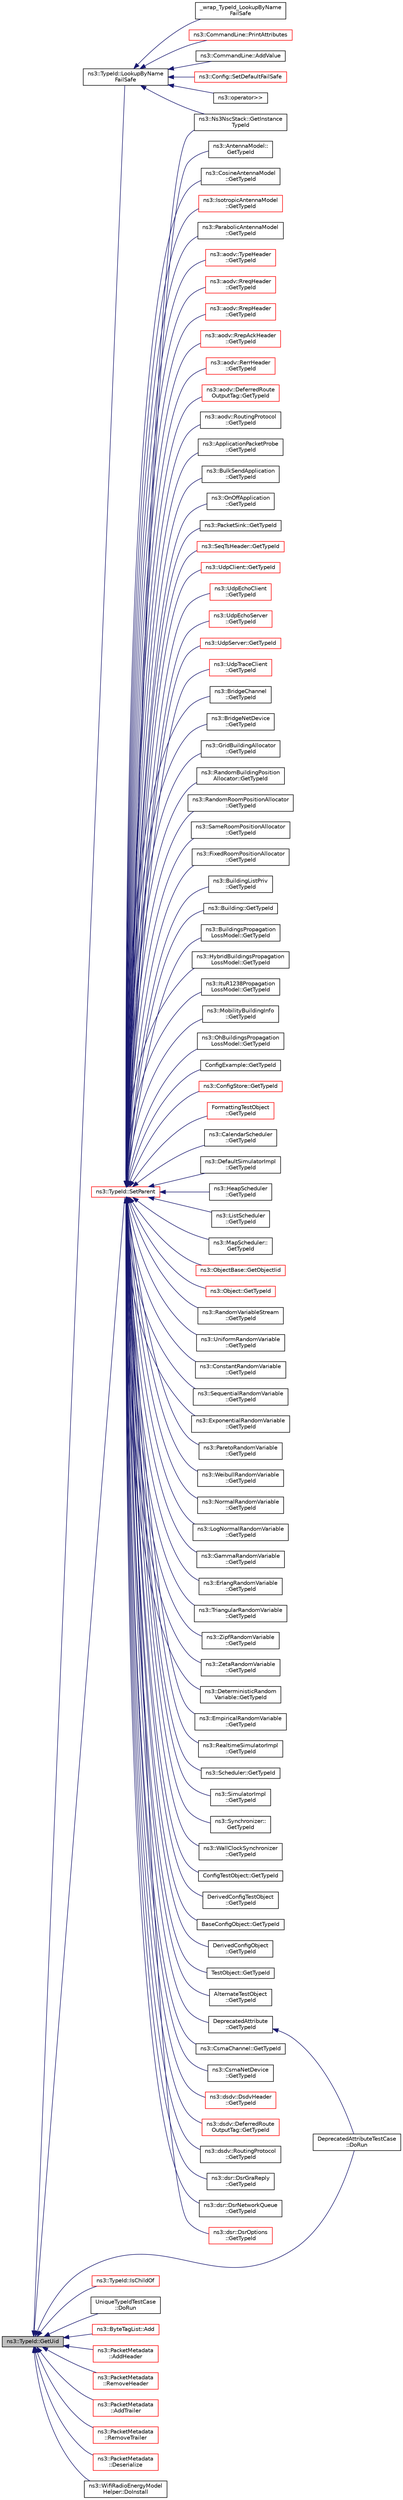 digraph "ns3::TypeId::GetUid"
{
  edge [fontname="Helvetica",fontsize="10",labelfontname="Helvetica",labelfontsize="10"];
  node [fontname="Helvetica",fontsize="10",shape=record];
  rankdir="LR";
  Node1 [label="ns3::TypeId::GetUid",height=0.2,width=0.4,color="black", fillcolor="grey75", style="filled", fontcolor="black"];
  Node1 -> Node2 [dir="back",color="midnightblue",fontsize="10",style="solid"];
  Node2 [label="ns3::TypeId::LookupByName\lFailSafe",height=0.2,width=0.4,color="black", fillcolor="white", style="filled",URL="$d6/d11/classns3_1_1TypeId.html#acceab1f57bfe3c3af02130277d409f14"];
  Node2 -> Node3 [dir="back",color="midnightblue",fontsize="10",style="solid"];
  Node3 [label="_wrap_TypeId_LookupByName\lFailSafe",height=0.2,width=0.4,color="black", fillcolor="white", style="filled",URL="$dc/d33/module__helpers_8cc.html#af13822428b106c3f54f2b83fd36eb2f2"];
  Node2 -> Node4 [dir="back",color="midnightblue",fontsize="10",style="solid"];
  Node4 [label="ns3::CommandLine::PrintAttributes",height=0.2,width=0.4,color="red", fillcolor="white", style="filled",URL="$dc/d87/classns3_1_1CommandLine.html#a1257dece593fadf03777c71ea4f49b89"];
  Node2 -> Node5 [dir="back",color="midnightblue",fontsize="10",style="solid"];
  Node5 [label="ns3::CommandLine::AddValue",height=0.2,width=0.4,color="black", fillcolor="white", style="filled",URL="$dc/d87/classns3_1_1CommandLine.html#ad66977ccb2c042574cb1831b8c1ad18f"];
  Node2 -> Node6 [dir="back",color="midnightblue",fontsize="10",style="solid"];
  Node6 [label="ns3::Config::SetDefaultFailSafe",height=0.2,width=0.4,color="red", fillcolor="white", style="filled",URL="$d1/d44/group__config.html#ga54361b707f31481b11d19f03495cb045"];
  Node2 -> Node7 [dir="back",color="midnightblue",fontsize="10",style="solid"];
  Node7 [label="ns3::operator\>\>",height=0.2,width=0.4,color="black", fillcolor="white", style="filled",URL="$d7/d2e/namespacens3.html#a0517415d68e11b29a8d9f539eef3ff1d",tooltip="Extraction operator for TypeId. "];
  Node2 -> Node8 [dir="back",color="midnightblue",fontsize="10",style="solid"];
  Node8 [label="ns3::Ns3NscStack::GetInstance\lTypeId",height=0.2,width=0.4,color="black", fillcolor="white", style="filled",URL="$dd/d20/classns3_1_1Ns3NscStack.html#a3c33d8156d2b653b809a39f6590d509b"];
  Node1 -> Node9 [dir="back",color="midnightblue",fontsize="10",style="solid"];
  Node9 [label="ns3::TypeId::SetParent",height=0.2,width=0.4,color="red", fillcolor="white", style="filled",URL="$d6/d11/classns3_1_1TypeId.html#abaaca67ab7d2471067e7c275df0f7309"];
  Node9 -> Node10 [dir="back",color="midnightblue",fontsize="10",style="solid"];
  Node10 [label="ns3::AntennaModel::\lGetTypeId",height=0.2,width=0.4,color="black", fillcolor="white", style="filled",URL="$df/d1c/classns3_1_1AntennaModel.html#abc7259cfbe01ca722dc843c95da66322"];
  Node9 -> Node11 [dir="back",color="midnightblue",fontsize="10",style="solid"];
  Node11 [label="ns3::CosineAntennaModel\l::GetTypeId",height=0.2,width=0.4,color="black", fillcolor="white", style="filled",URL="$d6/d8d/classns3_1_1CosineAntennaModel.html#a9424e417e8a7e4ac55d1779f4d1d1a2f"];
  Node9 -> Node12 [dir="back",color="midnightblue",fontsize="10",style="solid"];
  Node12 [label="ns3::IsotropicAntennaModel\l::GetTypeId",height=0.2,width=0.4,color="red", fillcolor="white", style="filled",URL="$db/d37/classns3_1_1IsotropicAntennaModel.html#a028bb9c62be849c5c39e9948e8d2d782"];
  Node9 -> Node13 [dir="back",color="midnightblue",fontsize="10",style="solid"];
  Node13 [label="ns3::ParabolicAntennaModel\l::GetTypeId",height=0.2,width=0.4,color="black", fillcolor="white", style="filled",URL="$df/d58/classns3_1_1ParabolicAntennaModel.html#a0d934cb882753be1dcaf09303fda25db"];
  Node9 -> Node14 [dir="back",color="midnightblue",fontsize="10",style="solid"];
  Node14 [label="ns3::aodv::TypeHeader\l::GetTypeId",height=0.2,width=0.4,color="red", fillcolor="white", style="filled",URL="$d7/d53/classns3_1_1aodv_1_1TypeHeader.html#ae51635a191a4d006a4d5fc9e080836e9"];
  Node9 -> Node15 [dir="back",color="midnightblue",fontsize="10",style="solid"];
  Node15 [label="ns3::aodv::RreqHeader\l::GetTypeId",height=0.2,width=0.4,color="red", fillcolor="white", style="filled",URL="$db/d7d/classns3_1_1aodv_1_1RreqHeader.html#a7e439fdc5e8d94f1d30e69be362e89d4"];
  Node9 -> Node16 [dir="back",color="midnightblue",fontsize="10",style="solid"];
  Node16 [label="ns3::aodv::RrepHeader\l::GetTypeId",height=0.2,width=0.4,color="red", fillcolor="white", style="filled",URL="$df/d54/classns3_1_1aodv_1_1RrepHeader.html#a59f8b82f9e419441deaada01247cf59a"];
  Node9 -> Node17 [dir="back",color="midnightblue",fontsize="10",style="solid"];
  Node17 [label="ns3::aodv::RrepAckHeader\l::GetTypeId",height=0.2,width=0.4,color="red", fillcolor="white", style="filled",URL="$d7/d46/classns3_1_1aodv_1_1RrepAckHeader.html#aa79131f5c5d50772ee95423d8373ac68"];
  Node9 -> Node18 [dir="back",color="midnightblue",fontsize="10",style="solid"];
  Node18 [label="ns3::aodv::RerrHeader\l::GetTypeId",height=0.2,width=0.4,color="red", fillcolor="white", style="filled",URL="$d2/df8/classns3_1_1aodv_1_1RerrHeader.html#a157ea3445eb80678db23a667e7a6bb6e"];
  Node9 -> Node19 [dir="back",color="midnightblue",fontsize="10",style="solid"];
  Node19 [label="ns3::aodv::DeferredRoute\lOutputTag::GetTypeId",height=0.2,width=0.4,color="red", fillcolor="white", style="filled",URL="$d7/d0f/classns3_1_1aodv_1_1DeferredRouteOutputTag.html#a3e24798c22ba3449fecb676cd51dce1c"];
  Node9 -> Node20 [dir="back",color="midnightblue",fontsize="10",style="solid"];
  Node20 [label="ns3::aodv::RoutingProtocol\l::GetTypeId",height=0.2,width=0.4,color="black", fillcolor="white", style="filled",URL="$db/dd0/classns3_1_1aodv_1_1RoutingProtocol.html#a430a9cb799a51fc76e8e1580edf5f413"];
  Node9 -> Node21 [dir="back",color="midnightblue",fontsize="10",style="solid"];
  Node21 [label="ns3::ApplicationPacketProbe\l::GetTypeId",height=0.2,width=0.4,color="black", fillcolor="white", style="filled",URL="$d6/dfc/classns3_1_1ApplicationPacketProbe.html#aeaab4ee7ff5a096c759241d18c052b43",tooltip="Get the type ID. "];
  Node9 -> Node22 [dir="back",color="midnightblue",fontsize="10",style="solid"];
  Node22 [label="ns3::BulkSendApplication\l::GetTypeId",height=0.2,width=0.4,color="black", fillcolor="white", style="filled",URL="$de/dc0/classns3_1_1BulkSendApplication.html#ae019765d0ae807c8072ceee06f7ca66c",tooltip="Get the type ID. "];
  Node9 -> Node23 [dir="back",color="midnightblue",fontsize="10",style="solid"];
  Node23 [label="ns3::OnOffApplication\l::GetTypeId",height=0.2,width=0.4,color="black", fillcolor="white", style="filled",URL="$dc/d04/classns3_1_1OnOffApplication.html#a7e8932f513ab370e05db14f28389a2ec",tooltip="Get the type ID. "];
  Node9 -> Node24 [dir="back",color="midnightblue",fontsize="10",style="solid"];
  Node24 [label="ns3::PacketSink::GetTypeId",height=0.2,width=0.4,color="black", fillcolor="white", style="filled",URL="$d9/dcb/classns3_1_1PacketSink.html#a1e48dd11e1375c234e0276b00919900e",tooltip="Get the type ID. "];
  Node9 -> Node25 [dir="back",color="midnightblue",fontsize="10",style="solid"];
  Node25 [label="ns3::SeqTsHeader::GetTypeId",height=0.2,width=0.4,color="red", fillcolor="white", style="filled",URL="$d7/dd7/classns3_1_1SeqTsHeader.html#a93ebc5242bc058f8f8ffdfac5f97bf01",tooltip="Get the type ID. "];
  Node9 -> Node26 [dir="back",color="midnightblue",fontsize="10",style="solid"];
  Node26 [label="ns3::UdpClient::GetTypeId",height=0.2,width=0.4,color="red", fillcolor="white", style="filled",URL="$de/da9/classns3_1_1UdpClient.html#adfc2de1bb83a6543cbaa60cc85a01049",tooltip="Get the type ID. "];
  Node9 -> Node27 [dir="back",color="midnightblue",fontsize="10",style="solid"];
  Node27 [label="ns3::UdpEchoClient\l::GetTypeId",height=0.2,width=0.4,color="red", fillcolor="white", style="filled",URL="$de/d6b/classns3_1_1UdpEchoClient.html#a588785708510507df96ccef98df75adc",tooltip="Get the type ID. "];
  Node9 -> Node28 [dir="back",color="midnightblue",fontsize="10",style="solid"];
  Node28 [label="ns3::UdpEchoServer\l::GetTypeId",height=0.2,width=0.4,color="red", fillcolor="white", style="filled",URL="$df/dc8/classns3_1_1UdpEchoServer.html#a2a7915bfe902587df682c6461797e0fd",tooltip="Get the type ID. "];
  Node9 -> Node29 [dir="back",color="midnightblue",fontsize="10",style="solid"];
  Node29 [label="ns3::UdpServer::GetTypeId",height=0.2,width=0.4,color="red", fillcolor="white", style="filled",URL="$d0/d90/classns3_1_1UdpServer.html#a61864021612e37496fa36d5574934ad0",tooltip="Get the type ID. "];
  Node9 -> Node30 [dir="back",color="midnightblue",fontsize="10",style="solid"];
  Node30 [label="ns3::UdpTraceClient\l::GetTypeId",height=0.2,width=0.4,color="red", fillcolor="white", style="filled",URL="$d4/d5a/structns3_1_1UdpTraceClient.html#ace3de2afbfae12cb73fc78a55f22399c",tooltip="Get the type ID. "];
  Node9 -> Node31 [dir="back",color="midnightblue",fontsize="10",style="solid"];
  Node31 [label="ns3::BridgeChannel\l::GetTypeId",height=0.2,width=0.4,color="black", fillcolor="white", style="filled",URL="$d0/d12/classns3_1_1BridgeChannel.html#a712e64db6fe85a59c1b38cfa914c9a77",tooltip="Get the type ID. "];
  Node9 -> Node32 [dir="back",color="midnightblue",fontsize="10",style="solid"];
  Node32 [label="ns3::BridgeNetDevice\l::GetTypeId",height=0.2,width=0.4,color="black", fillcolor="white", style="filled",URL="$d9/d8d/classns3_1_1BridgeNetDevice.html#a9c8adb9ce413618caaa052929b69a6c9",tooltip="Get the type ID. "];
  Node9 -> Node33 [dir="back",color="midnightblue",fontsize="10",style="solid"];
  Node33 [label="ns3::GridBuildingAllocator\l::GetTypeId",height=0.2,width=0.4,color="black", fillcolor="white", style="filled",URL="$d5/df7/classns3_1_1GridBuildingAllocator.html#a18a0da62eeeb9230f7cf3bb0a71273cd"];
  Node9 -> Node34 [dir="back",color="midnightblue",fontsize="10",style="solid"];
  Node34 [label="ns3::RandomBuildingPosition\lAllocator::GetTypeId",height=0.2,width=0.4,color="black", fillcolor="white", style="filled",URL="$de/d30/classns3_1_1RandomBuildingPositionAllocator.html#a15b1e3e6a0951073795e5e05d5ac28f1"];
  Node9 -> Node35 [dir="back",color="midnightblue",fontsize="10",style="solid"];
  Node35 [label="ns3::RandomRoomPositionAllocator\l::GetTypeId",height=0.2,width=0.4,color="black", fillcolor="white", style="filled",URL="$dd/d26/classns3_1_1RandomRoomPositionAllocator.html#acbf3b609e7cd7f8b632e03f75e0ba638"];
  Node9 -> Node36 [dir="back",color="midnightblue",fontsize="10",style="solid"];
  Node36 [label="ns3::SameRoomPositionAllocator\l::GetTypeId",height=0.2,width=0.4,color="black", fillcolor="white", style="filled",URL="$db/dd1/classns3_1_1SameRoomPositionAllocator.html#aebfda3d5331e4f10cf22c932d24b4185"];
  Node9 -> Node37 [dir="back",color="midnightblue",fontsize="10",style="solid"];
  Node37 [label="ns3::FixedRoomPositionAllocator\l::GetTypeId",height=0.2,width=0.4,color="black", fillcolor="white", style="filled",URL="$d7/d7b/classns3_1_1FixedRoomPositionAllocator.html#ad764f1d8b8a236c77d08e64e9c39d4b5"];
  Node9 -> Node38 [dir="back",color="midnightblue",fontsize="10",style="solid"];
  Node38 [label="ns3::BuildingListPriv\l::GetTypeId",height=0.2,width=0.4,color="black", fillcolor="white", style="filled",URL="$db/d61/classns3_1_1BuildingListPriv.html#a5c3e5a780d4582319e905ccbdea822a6"];
  Node9 -> Node39 [dir="back",color="midnightblue",fontsize="10",style="solid"];
  Node39 [label="ns3::Building::GetTypeId",height=0.2,width=0.4,color="black", fillcolor="white", style="filled",URL="$d3/d67/classns3_1_1Building.html#ad8d823ade148dd17d8767427d1986d02"];
  Node9 -> Node40 [dir="back",color="midnightblue",fontsize="10",style="solid"];
  Node40 [label="ns3::BuildingsPropagation\lLossModel::GetTypeId",height=0.2,width=0.4,color="black", fillcolor="white", style="filled",URL="$db/db0/classns3_1_1BuildingsPropagationLossModel.html#a1a4accdc8f9f8edd9ba4768827d199dd"];
  Node9 -> Node41 [dir="back",color="midnightblue",fontsize="10",style="solid"];
  Node41 [label="ns3::HybridBuildingsPropagation\lLossModel::GetTypeId",height=0.2,width=0.4,color="black", fillcolor="white", style="filled",URL="$de/df8/classns3_1_1HybridBuildingsPropagationLossModel.html#a3e26c59932db0dd4d979fc57dd1721f1"];
  Node9 -> Node42 [dir="back",color="midnightblue",fontsize="10",style="solid"];
  Node42 [label="ns3::ItuR1238Propagation\lLossModel::GetTypeId",height=0.2,width=0.4,color="black", fillcolor="white", style="filled",URL="$df/d3f/classns3_1_1ItuR1238PropagationLossModel.html#a669516317b90f03ed14e9428584d64cf"];
  Node9 -> Node43 [dir="back",color="midnightblue",fontsize="10",style="solid"];
  Node43 [label="ns3::MobilityBuildingInfo\l::GetTypeId",height=0.2,width=0.4,color="black", fillcolor="white", style="filled",URL="$d4/d71/classns3_1_1MobilityBuildingInfo.html#a3883968110a71e266417d3d708f4c539"];
  Node9 -> Node44 [dir="back",color="midnightblue",fontsize="10",style="solid"];
  Node44 [label="ns3::OhBuildingsPropagation\lLossModel::GetTypeId",height=0.2,width=0.4,color="black", fillcolor="white", style="filled",URL="$d4/d0d/classns3_1_1OhBuildingsPropagationLossModel.html#adacfe04d549b83bbaad33eb081892b8b"];
  Node9 -> Node45 [dir="back",color="midnightblue",fontsize="10",style="solid"];
  Node45 [label="ConfigExample::GetTypeId",height=0.2,width=0.4,color="black", fillcolor="white", style="filled",URL="$d9/d6a/classConfigExample.html#a39bcd8eba98abec19379fc4111388fd0"];
  Node9 -> Node46 [dir="back",color="midnightblue",fontsize="10",style="solid"];
  Node46 [label="ns3::ConfigStore::GetTypeId",height=0.2,width=0.4,color="red", fillcolor="white", style="filled",URL="$da/d51/classns3_1_1ConfigStore.html#a2d97fcf9f1dbf395cfa184a191689e41"];
  Node9 -> Node47 [dir="back",color="midnightblue",fontsize="10",style="solid"];
  Node47 [label="FormattingTestObject\l::GetTypeId",height=0.2,width=0.4,color="red", fillcolor="white", style="filled",URL="$de/df4/classFormattingTestObject.html#a8d01d15af307907b4bd8e54ee8549526"];
  Node9 -> Node48 [dir="back",color="midnightblue",fontsize="10",style="solid"];
  Node48 [label="ns3::CalendarScheduler\l::GetTypeId",height=0.2,width=0.4,color="black", fillcolor="white", style="filled",URL="$db/dfc/classns3_1_1CalendarScheduler.html#a862815eb693b8db0f2d53f7eb9eb4ca2"];
  Node9 -> Node49 [dir="back",color="midnightblue",fontsize="10",style="solid"];
  Node49 [label="ns3::DefaultSimulatorImpl\l::GetTypeId",height=0.2,width=0.4,color="black", fillcolor="white", style="filled",URL="$de/d04/classns3_1_1DefaultSimulatorImpl.html#ac9eafae22410ec66b808b6c1e4002127"];
  Node9 -> Node50 [dir="back",color="midnightblue",fontsize="10",style="solid"];
  Node50 [label="ns3::HeapScheduler\l::GetTypeId",height=0.2,width=0.4,color="black", fillcolor="white", style="filled",URL="$da/db2/classns3_1_1HeapScheduler.html#a2b7af8a7c1a573488d9f7ccb4ad10cae"];
  Node9 -> Node51 [dir="back",color="midnightblue",fontsize="10",style="solid"];
  Node51 [label="ns3::ListScheduler\l::GetTypeId",height=0.2,width=0.4,color="black", fillcolor="white", style="filled",URL="$d8/d42/classns3_1_1ListScheduler.html#ae80a20a5870f1e54552ea534875a2aae"];
  Node9 -> Node52 [dir="back",color="midnightblue",fontsize="10",style="solid"];
  Node52 [label="ns3::MapScheduler::\lGetTypeId",height=0.2,width=0.4,color="black", fillcolor="white", style="filled",URL="$d9/d56/classns3_1_1MapScheduler.html#a4d57f849a2e3ddfe4542de1224fd7e10"];
  Node9 -> Node53 [dir="back",color="midnightblue",fontsize="10",style="solid"];
  Node53 [label="ns3::ObjectBase::GetObjectIid",height=0.2,width=0.4,color="red", fillcolor="white", style="filled",URL="$d2/dac/classns3_1_1ObjectBase.html#a4fcfd18844c60f163c5dce52456d111b"];
  Node9 -> Node54 [dir="back",color="midnightblue",fontsize="10",style="solid"];
  Node54 [label="ns3::Object::GetTypeId",height=0.2,width=0.4,color="red", fillcolor="white", style="filled",URL="$d9/d77/classns3_1_1Object.html#a1d040243983ab74ec923bde26d7cb7e7",tooltip="Register this type. "];
  Node9 -> Node55 [dir="back",color="midnightblue",fontsize="10",style="solid"];
  Node55 [label="ns3::RandomVariableStream\l::GetTypeId",height=0.2,width=0.4,color="black", fillcolor="white", style="filled",URL="$dc/daa/classns3_1_1RandomVariableStream.html#a0b11fa19bc54cca33458c4e1fe7226d5",tooltip="Register this type. "];
  Node9 -> Node56 [dir="back",color="midnightblue",fontsize="10",style="solid"];
  Node56 [label="ns3::UniformRandomVariable\l::GetTypeId",height=0.2,width=0.4,color="black", fillcolor="white", style="filled",URL="$d0/d5b/classns3_1_1UniformRandomVariable.html#a972caf9fb5d1cdde200ba9cf7307c73e",tooltip="Register this type. "];
  Node9 -> Node57 [dir="back",color="midnightblue",fontsize="10",style="solid"];
  Node57 [label="ns3::ConstantRandomVariable\l::GetTypeId",height=0.2,width=0.4,color="black", fillcolor="white", style="filled",URL="$d3/dcc/classns3_1_1ConstantRandomVariable.html#aabbc24264cadb6e2103bd57964861b22",tooltip="Register this type. "];
  Node9 -> Node58 [dir="back",color="midnightblue",fontsize="10",style="solid"];
  Node58 [label="ns3::SequentialRandomVariable\l::GetTypeId",height=0.2,width=0.4,color="black", fillcolor="white", style="filled",URL="$de/df4/classns3_1_1SequentialRandomVariable.html#a0d5681ef517e100c2a3ad5f8dccd9dc7",tooltip="Register this type. "];
  Node9 -> Node59 [dir="back",color="midnightblue",fontsize="10",style="solid"];
  Node59 [label="ns3::ExponentialRandomVariable\l::GetTypeId",height=0.2,width=0.4,color="black", fillcolor="white", style="filled",URL="$d6/d98/classns3_1_1ExponentialRandomVariable.html#ad5fe09ca96d45ee9e10b88bdb7f747bf",tooltip="Register this type. "];
  Node9 -> Node60 [dir="back",color="midnightblue",fontsize="10",style="solid"];
  Node60 [label="ns3::ParetoRandomVariable\l::GetTypeId",height=0.2,width=0.4,color="black", fillcolor="white", style="filled",URL="$dd/d2e/classns3_1_1ParetoRandomVariable.html#a67aef9aab600df6b3f42a07b75b83dc2",tooltip="Register this type. "];
  Node9 -> Node61 [dir="back",color="midnightblue",fontsize="10",style="solid"];
  Node61 [label="ns3::WeibullRandomVariable\l::GetTypeId",height=0.2,width=0.4,color="black", fillcolor="white", style="filled",URL="$d9/daf/classns3_1_1WeibullRandomVariable.html#aab32ae576b15af76429351cfedf590a5",tooltip="Register this type. "];
  Node9 -> Node62 [dir="back",color="midnightblue",fontsize="10",style="solid"];
  Node62 [label="ns3::NormalRandomVariable\l::GetTypeId",height=0.2,width=0.4,color="black", fillcolor="white", style="filled",URL="$d7/d87/classns3_1_1NormalRandomVariable.html#a413de1185269692d092ff5e3fa5b6878",tooltip="Register this type. "];
  Node9 -> Node63 [dir="back",color="midnightblue",fontsize="10",style="solid"];
  Node63 [label="ns3::LogNormalRandomVariable\l::GetTypeId",height=0.2,width=0.4,color="black", fillcolor="white", style="filled",URL="$d9/d92/classns3_1_1LogNormalRandomVariable.html#af531456b8d8c3c162717a662199ba9ed",tooltip="Register this type. "];
  Node9 -> Node64 [dir="back",color="midnightblue",fontsize="10",style="solid"];
  Node64 [label="ns3::GammaRandomVariable\l::GetTypeId",height=0.2,width=0.4,color="black", fillcolor="white", style="filled",URL="$d1/d35/classns3_1_1GammaRandomVariable.html#a7b748133cfc4dc1a6fcdee1906df16e5",tooltip="Register this type. "];
  Node9 -> Node65 [dir="back",color="midnightblue",fontsize="10",style="solid"];
  Node65 [label="ns3::ErlangRandomVariable\l::GetTypeId",height=0.2,width=0.4,color="black", fillcolor="white", style="filled",URL="$de/d2e/classns3_1_1ErlangRandomVariable.html#a13edcc1751e0843c4ed57ec243ce29d9",tooltip="Register this type. "];
  Node9 -> Node66 [dir="back",color="midnightblue",fontsize="10",style="solid"];
  Node66 [label="ns3::TriangularRandomVariable\l::GetTypeId",height=0.2,width=0.4,color="black", fillcolor="white", style="filled",URL="$d6/d48/classns3_1_1TriangularRandomVariable.html#aaa879aaf59bd170c0c3aa1947d1d6a66",tooltip="Register this type. "];
  Node9 -> Node67 [dir="back",color="midnightblue",fontsize="10",style="solid"];
  Node67 [label="ns3::ZipfRandomVariable\l::GetTypeId",height=0.2,width=0.4,color="black", fillcolor="white", style="filled",URL="$d3/d1c/classns3_1_1ZipfRandomVariable.html#ace1382ab4418489bcdbfb47cf55744eb",tooltip="Register this type. "];
  Node9 -> Node68 [dir="back",color="midnightblue",fontsize="10",style="solid"];
  Node68 [label="ns3::ZetaRandomVariable\l::GetTypeId",height=0.2,width=0.4,color="black", fillcolor="white", style="filled",URL="$da/dd8/classns3_1_1ZetaRandomVariable.html#a54d5a7d6a24c100e4ed9207d9533fdcc",tooltip="Register this type. "];
  Node9 -> Node69 [dir="back",color="midnightblue",fontsize="10",style="solid"];
  Node69 [label="ns3::DeterministicRandom\lVariable::GetTypeId",height=0.2,width=0.4,color="black", fillcolor="white", style="filled",URL="$db/df9/classns3_1_1DeterministicRandomVariable.html#a9c3a6e21db27126fba82dad5cd0fd70e",tooltip="Register this type. "];
  Node9 -> Node70 [dir="back",color="midnightblue",fontsize="10",style="solid"];
  Node70 [label="ns3::EmpiricalRandomVariable\l::GetTypeId",height=0.2,width=0.4,color="black", fillcolor="white", style="filled",URL="$d3/d94/classns3_1_1EmpiricalRandomVariable.html#a7a93b59104ee4825114eb27d95225b09",tooltip="Register this type. "];
  Node9 -> Node71 [dir="back",color="midnightblue",fontsize="10",style="solid"];
  Node71 [label="ns3::RealtimeSimulatorImpl\l::GetTypeId",height=0.2,width=0.4,color="black", fillcolor="white", style="filled",URL="$da/d73/classns3_1_1RealtimeSimulatorImpl.html#a9d7848bcebc8200ddbb5393bcd1f2064"];
  Node9 -> Node72 [dir="back",color="midnightblue",fontsize="10",style="solid"];
  Node72 [label="ns3::Scheduler::GetTypeId",height=0.2,width=0.4,color="black", fillcolor="white", style="filled",URL="$d6/d4a/classns3_1_1Scheduler.html#a2d21ad2604832ea471952b2c5d51ba6c"];
  Node9 -> Node73 [dir="back",color="midnightblue",fontsize="10",style="solid"];
  Node73 [label="ns3::SimulatorImpl\l::GetTypeId",height=0.2,width=0.4,color="black", fillcolor="white", style="filled",URL="$d2/d19/classns3_1_1SimulatorImpl.html#a37d8346f701a515f340546ac24fe1ed7"];
  Node9 -> Node74 [dir="back",color="midnightblue",fontsize="10",style="solid"];
  Node74 [label="ns3::Synchronizer::\lGetTypeId",height=0.2,width=0.4,color="black", fillcolor="white", style="filled",URL="$df/d6a/classns3_1_1Synchronizer.html#ab73b383bf8b6a00e0df1da6689a8fb5b"];
  Node9 -> Node75 [dir="back",color="midnightblue",fontsize="10",style="solid"];
  Node75 [label="ns3::WallClockSynchronizer\l::GetTypeId",height=0.2,width=0.4,color="black", fillcolor="white", style="filled",URL="$d4/d79/classns3_1_1WallClockSynchronizer.html#a829a559a08fb71d5099a688515ae05c4"];
  Node9 -> Node76 [dir="back",color="midnightblue",fontsize="10",style="solid"];
  Node76 [label="ConfigTestObject::GetTypeId",height=0.2,width=0.4,color="black", fillcolor="white", style="filled",URL="$d1/de0/classConfigTestObject.html#a931dcf86abddf44e4645f889eaf6abac"];
  Node9 -> Node77 [dir="back",color="midnightblue",fontsize="10",style="solid"];
  Node77 [label="DerivedConfigTestObject\l::GetTypeId",height=0.2,width=0.4,color="black", fillcolor="white", style="filled",URL="$d7/dfb/classDerivedConfigTestObject.html#a194c36e8c987ecac0e2676d3123e7fbf"];
  Node9 -> Node78 [dir="back",color="midnightblue",fontsize="10",style="solid"];
  Node78 [label="BaseConfigObject::GetTypeId",height=0.2,width=0.4,color="black", fillcolor="white", style="filled",URL="$d7/dcd/classBaseConfigObject.html#a5fa358b4dfe439e61b0a2aef6e8c518c"];
  Node9 -> Node79 [dir="back",color="midnightblue",fontsize="10",style="solid"];
  Node79 [label="DerivedConfigObject\l::GetTypeId",height=0.2,width=0.4,color="black", fillcolor="white", style="filled",URL="$db/d1e/classDerivedConfigObject.html#a71b9aac1342aeab2117159f1b6ca3f88"];
  Node9 -> Node80 [dir="back",color="midnightblue",fontsize="10",style="solid"];
  Node80 [label="TestObject::GetTypeId",height=0.2,width=0.4,color="black", fillcolor="white", style="filled",URL="$de/d78/classTestObject.html#a351a44b5a7ede8d1b688c1a801580ea7"];
  Node9 -> Node81 [dir="back",color="midnightblue",fontsize="10",style="solid"];
  Node81 [label="AlternateTestObject\l::GetTypeId",height=0.2,width=0.4,color="black", fillcolor="white", style="filled",URL="$df/d5a/classAlternateTestObject.html#a3cf2883855ae91329b8859ab2687e05e"];
  Node9 -> Node82 [dir="back",color="midnightblue",fontsize="10",style="solid"];
  Node82 [label="DeprecatedAttribute\l::GetTypeId",height=0.2,width=0.4,color="black", fillcolor="white", style="filled",URL="$d6/d7e/classDeprecatedAttribute.html#a6288a8b7cf3b4b8ccc271c72d3241c9c"];
  Node82 -> Node83 [dir="back",color="midnightblue",fontsize="10",style="solid"];
  Node83 [label="DeprecatedAttributeTestCase\l::DoRun",height=0.2,width=0.4,color="black", fillcolor="white", style="filled",URL="$d6/dd3/classDeprecatedAttributeTestCase.html#a082dd0381220ff75bd0ef8e7708869e4",tooltip="Implementation to actually run this TestCase. "];
  Node9 -> Node84 [dir="back",color="midnightblue",fontsize="10",style="solid"];
  Node84 [label="ns3::CsmaChannel::GetTypeId",height=0.2,width=0.4,color="black", fillcolor="white", style="filled",URL="$de/d86/classns3_1_1CsmaChannel.html#a58ca8d59505018b8a4bfe9288bbd2066",tooltip="Get the type ID. "];
  Node9 -> Node85 [dir="back",color="midnightblue",fontsize="10",style="solid"];
  Node85 [label="ns3::CsmaNetDevice\l::GetTypeId",height=0.2,width=0.4,color="black", fillcolor="white", style="filled",URL="$d4/df2/classns3_1_1CsmaNetDevice.html#aee49acd8c695a21662f2111c7771e92b",tooltip="Get the type ID. "];
  Node9 -> Node86 [dir="back",color="midnightblue",fontsize="10",style="solid"];
  Node86 [label="ns3::dsdv::DsdvHeader\l::GetTypeId",height=0.2,width=0.4,color="red", fillcolor="white", style="filled",URL="$d0/db8/classns3_1_1dsdv_1_1DsdvHeader.html#a2f237f2fdb9906a32b0984bf02fed488"];
  Node9 -> Node87 [dir="back",color="midnightblue",fontsize="10",style="solid"];
  Node87 [label="ns3::dsdv::DeferredRoute\lOutputTag::GetTypeId",height=0.2,width=0.4,color="red", fillcolor="white", style="filled",URL="$da/d5d/structns3_1_1dsdv_1_1DeferredRouteOutputTag.html#a89d6635427446ecce5a6ce023eb61631"];
  Node9 -> Node88 [dir="back",color="midnightblue",fontsize="10",style="solid"];
  Node88 [label="ns3::dsdv::RoutingProtocol\l::GetTypeId",height=0.2,width=0.4,color="black", fillcolor="white", style="filled",URL="$de/dca/classns3_1_1dsdv_1_1RoutingProtocol.html#a94877c474548735fa3764b89a86db709"];
  Node9 -> Node89 [dir="back",color="midnightblue",fontsize="10",style="solid"];
  Node89 [label="ns3::dsr::DsrGraReply\l::GetTypeId",height=0.2,width=0.4,color="black", fillcolor="white", style="filled",URL="$dc/d42/classns3_1_1dsr_1_1DsrGraReply.html#a195b91a840988f7c0f0026131f478364"];
  Node9 -> Node90 [dir="back",color="midnightblue",fontsize="10",style="solid"];
  Node90 [label="ns3::dsr::DsrNetworkQueue\l::GetTypeId",height=0.2,width=0.4,color="black", fillcolor="white", style="filled",URL="$dd/dad/classns3_1_1dsr_1_1DsrNetworkQueue.html#a404b2973100f00850f095380ae5e40d4"];
  Node9 -> Node91 [dir="back",color="midnightblue",fontsize="10",style="solid"];
  Node91 [label="ns3::dsr::DsrOptions\l::GetTypeId",height=0.2,width=0.4,color="red", fillcolor="white", style="filled",URL="$d7/d7e/classns3_1_1dsr_1_1DsrOptions.html#a30eca80bb80530a2c64064930b399b7c",tooltip="Get the type identificator. "];
  Node9 -> Node8 [dir="back",color="midnightblue",fontsize="10",style="solid"];
  Node1 -> Node92 [dir="back",color="midnightblue",fontsize="10",style="solid"];
  Node92 [label="ns3::TypeId::IsChildOf",height=0.2,width=0.4,color="red", fillcolor="white", style="filled",URL="$d6/d11/classns3_1_1TypeId.html#ac32d55635e63dafc8c0e742dd6030f62"];
  Node1 -> Node93 [dir="back",color="midnightblue",fontsize="10",style="solid"];
  Node93 [label="UniqueTypeIdTestCase\l::DoRun",height=0.2,width=0.4,color="black", fillcolor="white", style="filled",URL="$dd/d46/classUniqueTypeIdTestCase.html#aaaf0de0c7f78d4143b4e205828cc9726",tooltip="Implementation to actually run this TestCase. "];
  Node1 -> Node83 [dir="back",color="midnightblue",fontsize="10",style="solid"];
  Node1 -> Node94 [dir="back",color="midnightblue",fontsize="10",style="solid"];
  Node94 [label="ns3::ByteTagList::Add",height=0.2,width=0.4,color="red", fillcolor="white", style="filled",URL="$dd/d64/classns3_1_1ByteTagList.html#ac970192e923afc561a304d17af4b8a52"];
  Node1 -> Node95 [dir="back",color="midnightblue",fontsize="10",style="solid"];
  Node95 [label="ns3::PacketMetadata\l::AddHeader",height=0.2,width=0.4,color="red", fillcolor="white", style="filled",URL="$d1/db1/classns3_1_1PacketMetadata.html#abdce736c4c5f647242f0808c0d2f9249",tooltip="Add an header. "];
  Node1 -> Node96 [dir="back",color="midnightblue",fontsize="10",style="solid"];
  Node96 [label="ns3::PacketMetadata\l::RemoveHeader",height=0.2,width=0.4,color="red", fillcolor="white", style="filled",URL="$d1/db1/classns3_1_1PacketMetadata.html#afa8a589ec783d4998516d7f39f21242d",tooltip="Remove an header. "];
  Node1 -> Node97 [dir="back",color="midnightblue",fontsize="10",style="solid"];
  Node97 [label="ns3::PacketMetadata\l::AddTrailer",height=0.2,width=0.4,color="red", fillcolor="white", style="filled",URL="$d1/db1/classns3_1_1PacketMetadata.html#afd698b5f0ce0e9f498fff8a6915837c5"];
  Node1 -> Node98 [dir="back",color="midnightblue",fontsize="10",style="solid"];
  Node98 [label="ns3::PacketMetadata\l::RemoveTrailer",height=0.2,width=0.4,color="red", fillcolor="white", style="filled",URL="$d1/db1/classns3_1_1PacketMetadata.html#a2eaa46d9f7c88a5aef121521b196753c"];
  Node1 -> Node99 [dir="back",color="midnightblue",fontsize="10",style="solid"];
  Node99 [label="ns3::PacketMetadata\l::Deserialize",height=0.2,width=0.4,color="red", fillcolor="white", style="filled",URL="$d1/db1/classns3_1_1PacketMetadata.html#a88efb0a5ff0339b9430ded4e3452397d",tooltip="Deserialization from raw uint8_t*. "];
  Node1 -> Node100 [dir="back",color="midnightblue",fontsize="10",style="solid"];
  Node100 [label="ns3::WifiRadioEnergyModel\lHelper::DoInstall",height=0.2,width=0.4,color="black", fillcolor="white", style="filled",URL="$d6/d41/classns3_1_1WifiRadioEnergyModelHelper.html#ae366598debcc6f6df52928cf6adc573e"];
}
